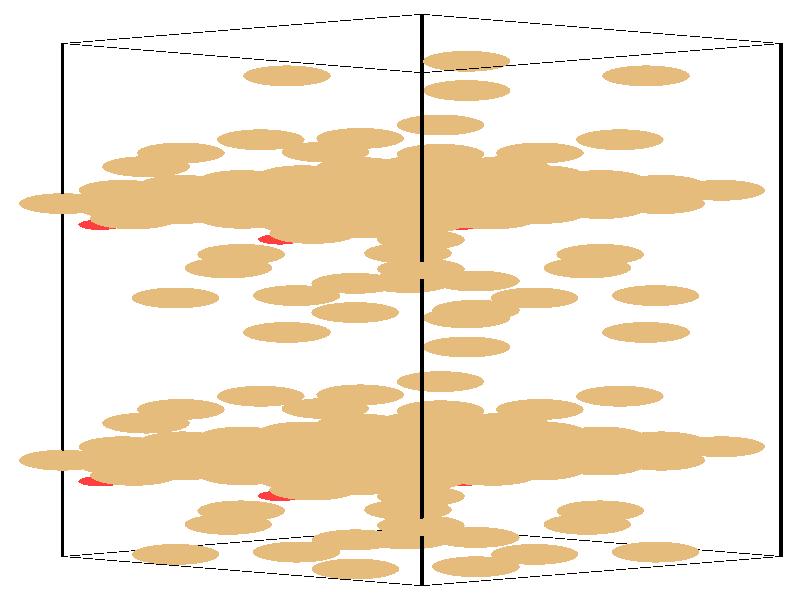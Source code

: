 #include "colors.inc"
#include "finish.inc"

global_settings {assumed_gamma 1 max_trace_level 6}
background {color White}
camera {orthographic
  right -24.13*x up 76.08*y
  direction 1.00*z
  location <0,0,50.00> look_at <0,0,0>}
light_source {<  2.00,   3.00,  40.00> color White
  area_light <0.70, 0, 0>, <0, 0.70, 0>, 3, 3
  adaptive 1 jitter}

#declare simple = finish {phong 0.7}
#declare pale = finish {ambient .5 diffuse .85 roughness .001 specular 0.200 }
#declare intermediate = finish {ambient 0.3 diffuse 0.6 specular 0.10 roughness 0.04 }
#declare vmd = finish {ambient .0 diffuse .65 phong 0.1 phong_size 40. specular 0.500 }
#declare jmol = finish {ambient .2 diffuse .6 specular 1 roughness .001 metallic}
#declare ase2 = finish {ambient 0.05 brilliance 3 diffuse 0.6 metallic specular 0.70 roughness 0.04 reflection 0.15}
#declare ase3 = finish {ambient .15 brilliance 2 diffuse .6 metallic specular 1. roughness .001 reflection .0}
#declare glass = finish {ambient .05 diffuse .3 specular 1. roughness .001}
#declare glass2 = finish {ambient .0 diffuse .3 specular 1. reflection .25 roughness .001}
#declare Rcell = 0.050;
#declare Rbond = 0.100;

#macro atom(LOC, R, COL, TRANS, FIN)
  sphere{LOC, R texture{pigment{color COL transmit TRANS} finish{FIN}}}
#end
#macro constrain(LOC, R, COL, TRANS FIN)
union{torus{R, Rcell rotate 45*z texture{pigment{color COL transmit TRANS} finish{FIN}}}
      torus{R, Rcell rotate -45*z texture{pigment{color COL transmit TRANS} finish{FIN}}}
      translate LOC}
#end

cylinder {<-10.17, -32.52, -33.83>, <  0.66, -36.23, -23.65>, Rcell pigment {Black}}
cylinder {<  0.66, -28.82, -44.00>, < 11.49, -32.52, -33.83>, Rcell pigment {Black}}
cylinder {<  0.66,  36.23, -20.33>, < 11.49,  32.52, -10.15>, Rcell pigment {Black}}
cylinder {<-10.17,  32.52, -10.15>, <  0.66,  28.82,   0.03>, Rcell pigment {Black}}
cylinder {<-10.17, -32.52, -33.83>, <  0.66, -28.82, -44.00>, Rcell pigment {Black}}
cylinder {<  0.66, -36.23, -23.65>, < 11.49, -32.52, -33.83>, Rcell pigment {Black}}
cylinder {<  0.66,  28.82,   0.03>, < 11.49,  32.52, -10.15>, Rcell pigment {Black}}
cylinder {<-10.17,  32.52, -10.15>, <  0.66,  36.23, -20.33>, Rcell pigment {Black}}
cylinder {<-10.17, -32.52, -33.83>, <-10.17,  32.52, -10.15>, Rcell pigment {Black}}
cylinder {<  0.66, -36.23, -23.65>, <  0.66,  28.82,   0.03>, Rcell pigment {Black}}
cylinder {< 11.49, -32.52, -33.83>, < 11.49,  32.52, -10.15>, Rcell pigment {Black}}
cylinder {<  0.66, -28.82, -44.00>, <  0.66,  36.23, -20.33>, Rcell pigment {Black}}
atom(<-10.17, -20.31, -29.38>, 1.32, rgb <0.78, 0.50, 0.20>, 0.0, ase3) // #0 
atom(< -8.37, -20.92, -27.68>, 1.32, rgb <0.78, 0.50, 0.20>, 0.0, ase3) // #1 
atom(< -6.56, -21.54, -25.99>, 1.32, rgb <0.78, 0.50, 0.20>, 0.0, ase3) // #2 
atom(< -8.37, -19.69, -31.08>, 1.32, rgb <0.78, 0.50, 0.20>, 0.0, ase3) // #3 
atom(< -6.56, -20.31, -29.38>, 1.32, rgb <0.78, 0.50, 0.20>, 0.0, ase3) // #4 
atom(< -4.76, -20.92, -27.68>, 1.32, rgb <0.78, 0.50, 0.20>, 0.0, ase3) // #5 
atom(< -6.56, -19.07, -32.77>, 1.32, rgb <0.78, 0.50, 0.20>, 0.0, ase3) // #6 
atom(< -4.76, -19.69, -31.08>, 1.32, rgb <0.78, 0.50, 0.20>, 0.0, ase3) // #7 
atom(< -2.95, -20.31, -29.38>, 1.32, rgb <0.78, 0.50, 0.20>, 0.0, ase3) // #8 
atom(< -8.37, -18.61, -28.76>, 1.32, rgb <0.78, 0.50, 0.20>, 0.0, ase3) // #9 
atom(< -6.56, -19.23, -27.07>, 1.32, rgb <0.78, 0.50, 0.20>, 0.0, ase3) // #10 
atom(< -4.76, -19.85, -25.37>, 1.32, rgb <0.78, 0.50, 0.20>, 0.0, ase3) // #11 
atom(< -6.56, -17.99, -30.46>, 1.32, rgb <0.78, 0.50, 0.20>, 0.0, ase3) // #12 
atom(< -4.76, -18.61, -28.76>, 1.32, rgb <0.78, 0.50, 0.20>, 0.0, ase3) // #13 
atom(< -2.95, -19.23, -27.07>, 1.32, rgb <0.78, 0.50, 0.20>, 0.0, ase3) // #14 
atom(< -4.76, -17.38, -32.15>, 1.32, rgb <0.78, 0.50, 0.20>, 0.0, ase3) // #15 
atom(< -2.95, -17.99, -30.46>, 1.32, rgb <0.78, 0.50, 0.20>, 0.0, ase3) // #16 
atom(< -1.14, -18.61, -28.76>, 1.32, rgb <0.78, 0.50, 0.20>, 0.0, ase3) // #17 
atom(<  4.22, -13.88, -27.45>, 1.32, rgb <0.78, 0.50, 0.20>, 0.0, ase3) // #18 
atom(<  2.29,  -1.30, -17.88>, 1.32, rgb <0.78, 0.50, 0.20>, 0.0, ase3) // #19 
atom(< -2.25, -17.47, -20.21>, 1.32, rgb <0.78, 0.50, 0.20>, 0.0, ase3) // #20 
atom(< -4.20, -12.20, -25.76>, 1.32, rgb <0.78, 0.50, 0.20>, 0.0, ase3) // #21 
atom(<  0.63,   3.93,  -9.67>, 1.32, rgb <0.78, 0.50, 0.20>, 0.0, ase3) // #22 
atom(< -2.62,   8.44, -13.35>, 1.32, rgb <0.78, 0.50, 0.20>, 0.0, ase3) // #23 
atom(<  2.01,  -5.96, -21.64>, 1.32, rgb <0.78, 0.50, 0.20>, 0.0, ase3) // #24 
atom(< -5.18,   4.07, -17.76>, 1.32, rgb <0.78, 0.50, 0.20>, 0.0, ase3) // #25 
atom(< -1.35,  -1.59, -17.20>, 1.32, rgb <0.78, 0.50, 0.20>, 0.0, ase3) // #26 
atom(< -3.62,  11.39, -24.70>, 0.66, rgb <1.00, 0.05, 0.05>, 0.0, ase3) // #27 
atom(< -0.33, -21.40, -28.08>, 0.76, rgb <0.56, 0.56, 0.56>, 0.0, ase3) // #28 
atom(<-10.17,  12.22, -17.54>, 1.32, rgb <0.78, 0.50, 0.20>, 0.0, ase3) // #29 
atom(< -8.37,  11.60, -15.85>, 1.32, rgb <0.78, 0.50, 0.20>, 0.0, ase3) // #30 
atom(< -6.56,  10.98, -14.15>, 1.32, rgb <0.78, 0.50, 0.20>, 0.0, ase3) // #31 
atom(< -8.37,  12.83, -19.24>, 1.32, rgb <0.78, 0.50, 0.20>, 0.0, ase3) // #32 
atom(< -6.56,  12.22, -17.54>, 1.32, rgb <0.78, 0.50, 0.20>, 0.0, ase3) // #33 
atom(< -4.76,  11.60, -15.85>, 1.32, rgb <0.78, 0.50, 0.20>, 0.0, ase3) // #34 
atom(< -6.56,  13.45, -20.93>, 1.32, rgb <0.78, 0.50, 0.20>, 0.0, ase3) // #35 
atom(< -4.76,  12.83, -19.24>, 1.32, rgb <0.78, 0.50, 0.20>, 0.0, ase3) // #36 
atom(< -2.95,  12.22, -17.54>, 1.32, rgb <0.78, 0.50, 0.20>, 0.0, ase3) // #37 
atom(< -8.37,  13.91, -16.92>, 1.32, rgb <0.78, 0.50, 0.20>, 0.0, ase3) // #38 
atom(< -6.56,  13.29, -15.23>, 1.32, rgb <0.78, 0.50, 0.20>, 0.0, ase3) // #39 
atom(< -4.76,  12.68, -13.53>, 1.32, rgb <0.78, 0.50, 0.20>, 0.0, ase3) // #40 
atom(< -6.56,  14.53, -18.62>, 1.32, rgb <0.78, 0.50, 0.20>, 0.0, ase3) // #41 
atom(< -4.76,  13.91, -16.92>, 1.32, rgb <0.78, 0.50, 0.20>, 0.0, ase3) // #42 
atom(< -2.95,  13.29, -15.23>, 1.32, rgb <0.78, 0.50, 0.20>, 0.0, ase3) // #43 
atom(< -4.76,  15.15, -20.32>, 1.32, rgb <0.78, 0.50, 0.20>, 0.0, ase3) // #44 
atom(< -2.95,  14.53, -18.62>, 1.32, rgb <0.78, 0.50, 0.20>, 0.0, ase3) // #45 
atom(< -1.14,  13.91, -16.92>, 1.32, rgb <0.78, 0.50, 0.20>, 0.0, ase3) // #46 
atom(<  4.22,  18.64, -15.61>, 1.32, rgb <0.78, 0.50, 0.20>, 0.0, ase3) // #47 
atom(<  2.29, -33.82, -29.71>, 1.32, rgb <0.78, 0.50, 0.20>, 0.0, ase3) // #48 
atom(< -2.25,  15.06,  -8.37>, 1.32, rgb <0.78, 0.50, 0.20>, 0.0, ase3) // #49 
atom(< -4.20,  20.32, -13.92>, 1.32, rgb <0.78, 0.50, 0.20>, 0.0, ase3) // #50 
atom(<  0.63, -28.60, -21.50>, 1.32, rgb <0.78, 0.50, 0.20>, 0.0, ase3) // #51 
atom(< -2.62, -24.09, -25.18>, 1.32, rgb <0.78, 0.50, 0.20>, 0.0, ase3) // #52 
atom(<  2.01,  26.56,  -9.80>, 1.32, rgb <0.78, 0.50, 0.20>, 0.0, ase3) // #53 
atom(< -5.18, -28.45, -29.60>, 1.32, rgb <0.78, 0.50, 0.20>, 0.0, ase3) // #54 
atom(< -1.35, -34.11, -29.04>, 1.32, rgb <0.78, 0.50, 0.20>, 0.0, ase3) // #55 
atom(< -3.62, -21.13, -36.54>, 0.66, rgb <1.00, 0.05, 0.05>, 0.0, ase3) // #56 
atom(< -0.33,  11.12, -16.24>, 0.76, rgb <0.56, 0.56, 0.56>, 0.0, ase3) // #57 
atom(< -4.76, -18.45, -34.47>, 1.32, rgb <0.78, 0.50, 0.20>, 0.0, ase3) // #58 
atom(< -2.95, -19.07, -32.77>, 1.32, rgb <0.78, 0.50, 0.20>, 0.0, ase3) // #59 
atom(< -1.15, -19.69, -31.08>, 1.32, rgb <0.78, 0.50, 0.20>, 0.0, ase3) // #60 
atom(< -2.95, -17.84, -36.16>, 1.32, rgb <0.78, 0.50, 0.20>, 0.0, ase3) // #61 
atom(< -1.15, -18.45, -34.47>, 1.32, rgb <0.78, 0.50, 0.20>, 0.0, ase3) // #62 
atom(<  0.66, -19.07, -32.77>, 1.32, rgb <0.78, 0.50, 0.20>, 0.0, ase3) // #63 
atom(< -1.15, -17.22, -37.86>, 1.32, rgb <0.78, 0.50, 0.20>, 0.0, ase3) // #64 
atom(<  0.66, -17.84, -36.16>, 1.32, rgb <0.78, 0.50, 0.20>, 0.0, ase3) // #65 
atom(<  2.46, -18.45, -34.47>, 1.32, rgb <0.78, 0.50, 0.20>, 0.0, ase3) // #66 
atom(< -2.95, -16.76, -33.85>, 1.32, rgb <0.78, 0.50, 0.20>, 0.0, ase3) // #67 
atom(< -1.15, -17.38, -32.15>, 1.32, rgb <0.78, 0.50, 0.20>, 0.0, ase3) // #68 
atom(<  0.66, -17.99, -30.46>, 1.32, rgb <0.78, 0.50, 0.20>, 0.0, ase3) // #69 
atom(< -1.15, -16.14, -35.55>, 1.32, rgb <0.78, 0.50, 0.20>, 0.0, ase3) // #70 
atom(<  0.66, -16.76, -33.85>, 1.32, rgb <0.78, 0.50, 0.20>, 0.0, ase3) // #71 
atom(<  2.46, -17.38, -32.15>, 1.32, rgb <0.78, 0.50, 0.20>, 0.0, ase3) // #72 
atom(<  0.66, -15.52, -37.24>, 1.32, rgb <0.78, 0.50, 0.20>, 0.0, ase3) // #73 
atom(<  2.46, -16.14, -35.55>, 1.32, rgb <0.78, 0.50, 0.20>, 0.0, ase3) // #74 
atom(<  4.27, -16.76, -33.85>, 1.32, rgb <0.78, 0.50, 0.20>, 0.0, ase3) // #75 
atom(< -1.20, -15.74, -22.36>, 1.32, rgb <0.78, 0.50, 0.20>, 0.0, ase3) // #76 
atom(<  7.71,   0.56, -22.96>, 1.32, rgb <0.78, 0.50, 0.20>, 0.0, ase3) // #77 
atom(<  3.17, -15.61, -25.30>, 1.32, rgb <0.78, 0.50, 0.20>, 0.0, ase3) // #78 
atom(<  1.22, -10.35, -30.85>, 1.32, rgb <0.78, 0.50, 0.20>, 0.0, ase3) // #79 
atom(<  6.04,   5.78, -14.76>, 1.32, rgb <0.78, 0.50, 0.20>, 0.0, ase3) // #80 
atom(<  2.80,  10.29, -18.44>, 1.32, rgb <0.78, 0.50, 0.20>, 0.0, ase3) // #81 
atom(<  7.42,  -4.11, -26.72>, 1.32, rgb <0.78, 0.50, 0.20>, 0.0, ase3) // #82 
atom(<  0.24,   5.93, -22.85>, 1.32, rgb <0.78, 0.50, 0.20>, 0.0, ase3) // #83 
atom(<  4.06,   0.26, -22.29>, 1.32, rgb <0.78, 0.50, 0.20>, 0.0, ase3) // #84 
atom(< -9.04,   9.54, -19.61>, 0.66, rgb <1.00, 0.05, 0.05>, 0.0, ase3) // #85 
atom(<  5.09, -19.55, -33.17>, 0.76, rgb <0.56, 0.56, 0.56>, 0.0, ase3) // #86 
atom(< -4.76,  14.07, -22.63>, 1.32, rgb <0.78, 0.50, 0.20>, 0.0, ase3) // #87 
atom(< -2.95,  13.45, -20.93>, 1.32, rgb <0.78, 0.50, 0.20>, 0.0, ase3) // #88 
atom(< -1.15,  12.83, -19.24>, 1.32, rgb <0.78, 0.50, 0.20>, 0.0, ase3) // #89 
atom(< -2.95,  14.69, -24.33>, 1.32, rgb <0.78, 0.50, 0.20>, 0.0, ase3) // #90 
atom(< -1.15,  14.07, -22.63>, 1.32, rgb <0.78, 0.50, 0.20>, 0.0, ase3) // #91 
atom(<  0.66,  13.45, -20.93>, 1.32, rgb <0.78, 0.50, 0.20>, 0.0, ase3) // #92 
atom(< -1.15,  15.30, -26.02>, 1.32, rgb <0.78, 0.50, 0.20>, 0.0, ase3) // #93 
atom(<  0.66,  14.69, -24.33>, 1.32, rgb <0.78, 0.50, 0.20>, 0.0, ase3) // #94 
atom(<  2.46,  14.07, -22.63>, 1.32, rgb <0.78, 0.50, 0.20>, 0.0, ase3) // #95 
atom(< -2.95,  15.76, -22.01>, 1.32, rgb <0.78, 0.50, 0.20>, 0.0, ase3) // #96 
atom(< -1.15,  15.15, -20.32>, 1.32, rgb <0.78, 0.50, 0.20>, 0.0, ase3) // #97 
atom(<  0.66,  14.53, -18.62>, 1.32, rgb <0.78, 0.50, 0.20>, 0.0, ase3) // #98 
atom(< -1.15,  16.38, -23.71>, 1.32, rgb <0.78, 0.50, 0.20>, 0.0, ase3) // #99 
atom(<  0.66,  15.76, -22.01>, 1.32, rgb <0.78, 0.50, 0.20>, 0.0, ase3) // #100 
atom(<  2.46,  15.15, -20.32>, 1.32, rgb <0.78, 0.50, 0.20>, 0.0, ase3) // #101 
atom(<  0.66,  17.00, -25.41>, 1.32, rgb <0.78, 0.50, 0.20>, 0.0, ase3) // #102 
atom(<  2.46,  16.38, -23.71>, 1.32, rgb <0.78, 0.50, 0.20>, 0.0, ase3) // #103 
atom(<  4.27,  15.76, -22.01>, 1.32, rgb <0.78, 0.50, 0.20>, 0.0, ase3) // #104 
atom(< -1.20,  16.79, -10.52>, 1.32, rgb <0.78, 0.50, 0.20>, 0.0, ase3) // #105 
atom(<  7.71, -31.97, -34.80>, 1.32, rgb <0.78, 0.50, 0.20>, 0.0, ase3) // #106 
atom(<  3.17,  16.91, -13.46>, 1.32, rgb <0.78, 0.50, 0.20>, 0.0, ase3) // #107 
atom(<  1.22,  22.18, -19.01>, 1.32, rgb <0.78, 0.50, 0.20>, 0.0, ase3) // #108 
atom(<  6.04, -26.74, -26.59>, 1.32, rgb <0.78, 0.50, 0.20>, 0.0, ase3) // #109 
atom(<  2.80, -22.23, -30.27>, 1.32, rgb <0.78, 0.50, 0.20>, 0.0, ase3) // #110 
atom(<  7.42,  28.42, -14.89>, 1.32, rgb <0.78, 0.50, 0.20>, 0.0, ase3) // #111 
atom(<  0.24, -26.60, -34.69>, 1.32, rgb <0.78, 0.50, 0.20>, 0.0, ase3) // #112 
atom(<  4.06, -32.26, -34.12>, 1.32, rgb <0.78, 0.50, 0.20>, 0.0, ase3) // #113 
atom(< -9.04, -22.98, -31.45>, 0.66, rgb <1.00, 0.05, 0.05>, 0.0, ase3) // #114 
atom(<  5.09,  12.97, -21.33>, 0.76, rgb <0.56, 0.56, 0.56>, 0.0, ase3) // #115 
atom(< -4.76, -22.16, -24.29>, 1.32, rgb <0.78, 0.50, 0.20>, 0.0, ase3) // #116 
atom(< -2.95, -22.78, -22.59>, 1.32, rgb <0.78, 0.50, 0.20>, 0.0, ase3) // #117 
atom(< -1.14, -23.39, -20.90>, 1.32, rgb <0.78, 0.50, 0.20>, 0.0, ase3) // #118 
atom(< -2.95, -21.54, -25.99>, 1.32, rgb <0.78, 0.50, 0.20>, 0.0, ase3) // #119 
atom(< -1.15, -22.16, -24.29>, 1.32, rgb <0.78, 0.50, 0.20>, 0.0, ase3) // #120 
atom(<  0.66, -22.78, -22.59>, 1.32, rgb <0.78, 0.50, 0.20>, 0.0, ase3) // #121 
atom(< -1.15, -20.92, -27.68>, 1.32, rgb <0.78, 0.50, 0.20>, 0.0, ase3) // #122 
atom(<  0.66, -21.54, -25.99>, 1.32, rgb <0.78, 0.50, 0.20>, 0.0, ase3) // #123 
atom(<  2.46, -22.16, -24.29>, 1.32, rgb <0.78, 0.50, 0.20>, 0.0, ase3) // #124 
atom(< -2.95, -20.46, -23.67>, 1.32, rgb <0.78, 0.50, 0.20>, 0.0, ase3) // #125 
atom(< -1.15, -21.08, -21.98>, 1.32, rgb <0.78, 0.50, 0.20>, 0.0, ase3) // #126 
atom(<  0.66, -21.70, -20.28>, 1.32, rgb <0.78, 0.50, 0.20>, 0.0, ase3) // #127 
atom(< -1.15, -19.85, -25.37>, 1.32, rgb <0.78, 0.50, 0.20>, 0.0, ase3) // #128 
atom(<  0.66, -20.46, -23.67>, 1.32, rgb <0.78, 0.50, 0.20>, 0.0, ase3) // #129 
atom(<  2.46, -21.08, -21.98>, 1.32, rgb <0.78, 0.50, 0.20>, 0.0, ase3) // #130 
atom(<  0.66, -19.23, -27.07>, 1.32, rgb <0.78, 0.50, 0.20>, 0.0, ase3) // #131 
atom(<  2.46, -19.85, -25.37>, 1.32, rgb <0.78, 0.50, 0.20>, 0.0, ase3) // #132 
atom(<  4.27, -20.46, -23.67>, 1.32, rgb <0.78, 0.50, 0.20>, 0.0, ase3) // #133 
atom(< -1.20, -12.03, -32.54>, 1.32, rgb <0.78, 0.50, 0.20>, 0.0, ase3) // #134 
atom(< -3.12,   0.56, -22.96>, 1.32, rgb <0.78, 0.50, 0.20>, 0.0, ase3) // #135 
atom(< -7.66, -15.61, -25.30>, 1.32, rgb <0.78, 0.50, 0.20>, 0.0, ase3) // #136 
atom(<  1.22, -14.05, -20.67>, 1.32, rgb <0.78, 0.50, 0.20>, 0.0, ase3) // #137 
atom(< -4.79,   5.78, -14.76>, 1.32, rgb <0.78, 0.50, 0.20>, 0.0, ase3) // #138 
atom(< -8.03,  10.29, -18.44>, 1.32, rgb <0.78, 0.50, 0.20>, 0.0, ase3) // #139 
atom(< -3.41,  -4.11, -26.72>, 1.32, rgb <0.78, 0.50, 0.20>, 0.0, ase3) // #140 
atom(<  0.24,   2.22, -12.67>, 1.32, rgb <0.78, 0.50, 0.20>, 0.0, ase3) // #141 
atom(< -6.77,   0.26, -22.29>, 1.32, rgb <0.78, 0.50, 0.20>, 0.0, ase3) // #142 
atom(<  1.79,   9.54, -19.61>, 0.66, rgb <1.00, 0.05, 0.05>, 0.0, ase3) // #143 
atom(< -5.74, -19.55, -33.17>, 0.76, rgb <0.56, 0.56, 0.56>, 0.0, ase3) // #144 
atom(< -4.76,  10.36, -12.45>, 1.32, rgb <0.78, 0.50, 0.20>, 0.0, ase3) // #145 
atom(< -2.95,   9.75, -10.76>, 1.32, rgb <0.78, 0.50, 0.20>, 0.0, ase3) // #146 
atom(< -1.14,   9.13,  -9.06>, 1.32, rgb <0.78, 0.50, 0.20>, 0.0, ase3) // #147 
atom(< -2.95,  10.98, -14.15>, 1.32, rgb <0.78, 0.50, 0.20>, 0.0, ase3) // #148 
atom(< -1.15,  10.36, -12.45>, 1.32, rgb <0.78, 0.50, 0.20>, 0.0, ase3) // #149 
atom(<  0.66,   9.75, -10.76>, 1.32, rgb <0.78, 0.50, 0.20>, 0.0, ase3) // #150 
atom(< -1.15,  11.60, -15.85>, 1.32, rgb <0.78, 0.50, 0.20>, 0.0, ase3) // #151 
atom(<  0.66,  10.98, -14.15>, 1.32, rgb <0.78, 0.50, 0.20>, 0.0, ase3) // #152 
atom(<  2.46,  10.36, -12.45>, 1.32, rgb <0.78, 0.50, 0.20>, 0.0, ase3) // #153 
atom(< -2.95,  12.06, -11.84>, 1.32, rgb <0.78, 0.50, 0.20>, 0.0, ase3) // #154 
atom(< -1.15,  11.44, -10.14>, 1.32, rgb <0.78, 0.50, 0.20>, 0.0, ase3) // #155 
atom(<  0.66,  10.83,  -8.44>, 1.32, rgb <0.78, 0.50, 0.20>, 0.0, ase3) // #156 
atom(< -1.15,  12.68, -13.53>, 1.32, rgb <0.78, 0.50, 0.20>, 0.0, ase3) // #157 
atom(<  0.66,  12.06, -11.84>, 1.32, rgb <0.78, 0.50, 0.20>, 0.0, ase3) // #158 
atom(<  2.46,  11.44, -10.14>, 1.32, rgb <0.78, 0.50, 0.20>, 0.0, ase3) // #159 
atom(<  0.66,  13.29, -15.23>, 1.32, rgb <0.78, 0.50, 0.20>, 0.0, ase3) // #160 
atom(<  2.46,  12.68, -13.53>, 1.32, rgb <0.78, 0.50, 0.20>, 0.0, ase3) // #161 
atom(<  4.27,  12.06, -11.84>, 1.32, rgb <0.78, 0.50, 0.20>, 0.0, ase3) // #162 
atom(< -1.20,  20.49, -20.70>, 1.32, rgb <0.78, 0.50, 0.20>, 0.0, ase3) // #163 
atom(< -3.12, -31.97, -34.80>, 1.32, rgb <0.78, 0.50, 0.20>, 0.0, ase3) // #164 
atom(< -7.66,  16.91, -13.46>, 1.32, rgb <0.78, 0.50, 0.20>, 0.0, ase3) // #165 
atom(<  1.22,  18.47,  -8.83>, 1.32, rgb <0.78, 0.50, 0.20>, 0.0, ase3) // #166 
atom(< -4.79, -26.74, -26.59>, 1.32, rgb <0.78, 0.50, 0.20>, 0.0, ase3) // #167 
atom(< -8.03, -22.23, -30.27>, 1.32, rgb <0.78, 0.50, 0.20>, 0.0, ase3) // #168 
atom(< -3.41,  28.42, -14.89>, 1.32, rgb <0.78, 0.50, 0.20>, 0.0, ase3) // #169 
atom(<  0.24, -30.30, -24.51>, 1.32, rgb <0.78, 0.50, 0.20>, 0.0, ase3) // #170 
atom(< -6.77, -32.26, -34.12>, 1.32, rgb <0.78, 0.50, 0.20>, 0.0, ase3) // #171 
atom(<  1.79, -22.98, -31.45>, 0.66, rgb <1.00, 0.05, 0.05>, 0.0, ase3) // #172 
atom(< -5.74,  12.97, -21.33>, 0.76, rgb <0.56, 0.56, 0.56>, 0.0, ase3) // #173 
atom(<  0.66, -20.31, -29.38>, 1.32, rgb <0.78, 0.50, 0.20>, 0.0, ase3) // #174 
atom(<  2.46, -20.92, -27.68>, 1.32, rgb <0.78, 0.50, 0.20>, 0.0, ase3) // #175 
atom(<  4.27, -21.54, -25.99>, 1.32, rgb <0.78, 0.50, 0.20>, 0.0, ase3) // #176 
atom(<  2.46, -19.69, -31.08>, 1.32, rgb <0.78, 0.50, 0.20>, 0.0, ase3) // #177 
atom(<  4.27, -20.31, -29.38>, 1.32, rgb <0.78, 0.50, 0.20>, 0.0, ase3) // #178 
atom(<  6.07, -20.92, -27.68>, 1.32, rgb <0.78, 0.50, 0.20>, 0.0, ase3) // #179 
atom(<  4.27, -19.07, -32.77>, 1.32, rgb <0.78, 0.50, 0.20>, 0.0, ase3) // #180 
atom(<  6.07, -19.69, -31.08>, 1.32, rgb <0.78, 0.50, 0.20>, 0.0, ase3) // #181 
atom(<  7.88, -20.31, -29.38>, 1.32, rgb <0.78, 0.50, 0.20>, 0.0, ase3) // #182 
atom(<  2.46, -18.61, -28.76>, 1.32, rgb <0.78, 0.50, 0.20>, 0.0, ase3) // #183 
atom(<  4.27, -19.23, -27.07>, 1.32, rgb <0.78, 0.50, 0.20>, 0.0, ase3) // #184 
atom(<  6.07, -19.85, -25.37>, 1.32, rgb <0.78, 0.50, 0.20>, 0.0, ase3) // #185 
atom(<  4.27, -17.99, -30.46>, 1.32, rgb <0.78, 0.50, 0.20>, 0.0, ase3) // #186 
atom(<  6.07, -18.61, -28.76>, 1.32, rgb <0.78, 0.50, 0.20>, 0.0, ase3) // #187 
atom(<  7.88, -19.23, -27.07>, 1.32, rgb <0.78, 0.50, 0.20>, 0.0, ase3) // #188 
atom(<  6.07, -17.38, -32.15>, 1.32, rgb <0.78, 0.50, 0.20>, 0.0, ase3) // #189 
atom(<  7.88, -17.99, -30.46>, 1.32, rgb <0.78, 0.50, 0.20>, 0.0, ase3) // #190 
atom(<  9.69, -18.61, -28.76>, 1.32, rgb <0.78, 0.50, 0.20>, 0.0, ase3) // #191 
atom(< -6.61, -13.88, -27.45>, 1.32, rgb <0.78, 0.50, 0.20>, 0.0, ase3) // #192 
atom(<  2.29,   2.41, -28.05>, 1.32, rgb <0.78, 0.50, 0.20>, 0.0, ase3) // #193 
atom(< -2.25, -13.76, -30.39>, 1.32, rgb <0.78, 0.50, 0.20>, 0.0, ase3) // #194 
atom(<  6.63, -12.20, -25.76>, 1.32, rgb <0.78, 0.50, 0.20>, 0.0, ase3) // #195 
atom(<  0.63,   7.63, -19.84>, 1.32, rgb <0.78, 0.50, 0.20>, 0.0, ase3) // #196 
atom(< -2.62,  12.14, -23.52>, 1.32, rgb <0.78, 0.50, 0.20>, 0.0, ase3) // #197 
atom(<  2.01,  -2.26, -31.81>, 1.32, rgb <0.78, 0.50, 0.20>, 0.0, ase3) // #198 
atom(<  5.65,   4.07, -17.76>, 1.32, rgb <0.78, 0.50, 0.20>, 0.0, ase3) // #199 
atom(< -1.35,   2.11, -27.37>, 1.32, rgb <0.78, 0.50, 0.20>, 0.0, ase3) // #200 
atom(< -3.62,   7.69, -14.53>, 0.66, rgb <1.00, 0.05, 0.05>, 0.0, ase3) // #201 
atom(< -0.33, -17.70, -38.26>, 0.76, rgb <0.56, 0.56, 0.56>, 0.0, ase3) // #202 
atom(<  0.66,  12.22, -17.54>, 1.32, rgb <0.78, 0.50, 0.20>, 0.0, ase3) // #203 
atom(<  2.46,  11.60, -15.85>, 1.32, rgb <0.78, 0.50, 0.20>, 0.0, ase3) // #204 
atom(<  4.27,  10.98, -14.15>, 1.32, rgb <0.78, 0.50, 0.20>, 0.0, ase3) // #205 
atom(<  2.46,  12.83, -19.24>, 1.32, rgb <0.78, 0.50, 0.20>, 0.0, ase3) // #206 
atom(<  4.27,  12.22, -17.54>, 1.32, rgb <0.78, 0.50, 0.20>, 0.0, ase3) // #207 
atom(<  6.07,  11.60, -15.85>, 1.32, rgb <0.78, 0.50, 0.20>, 0.0, ase3) // #208 
atom(<  4.27,  13.45, -20.93>, 1.32, rgb <0.78, 0.50, 0.20>, 0.0, ase3) // #209 
atom(<  6.07,  12.83, -19.24>, 1.32, rgb <0.78, 0.50, 0.20>, 0.0, ase3) // #210 
atom(<  7.88,  12.22, -17.54>, 1.32, rgb <0.78, 0.50, 0.20>, 0.0, ase3) // #211 
atom(<  2.46,  13.91, -16.92>, 1.32, rgb <0.78, 0.50, 0.20>, 0.0, ase3) // #212 
atom(<  4.27,  13.29, -15.23>, 1.32, rgb <0.78, 0.50, 0.20>, 0.0, ase3) // #213 
atom(<  6.07,  12.68, -13.53>, 1.32, rgb <0.78, 0.50, 0.20>, 0.0, ase3) // #214 
atom(<  4.27,  14.53, -18.62>, 1.32, rgb <0.78, 0.50, 0.20>, 0.0, ase3) // #215 
atom(<  6.07,  13.91, -16.92>, 1.32, rgb <0.78, 0.50, 0.20>, 0.0, ase3) // #216 
atom(<  7.88,  13.29, -15.23>, 1.32, rgb <0.78, 0.50, 0.20>, 0.0, ase3) // #217 
atom(<  6.07,  15.15, -20.32>, 1.32, rgb <0.78, 0.50, 0.20>, 0.0, ase3) // #218 
atom(<  7.88,  14.53, -18.62>, 1.32, rgb <0.78, 0.50, 0.20>, 0.0, ase3) // #219 
atom(<  9.69,  13.91, -16.92>, 1.32, rgb <0.78, 0.50, 0.20>, 0.0, ase3) // #220 
atom(< -6.61,  18.64, -15.61>, 1.32, rgb <0.78, 0.50, 0.20>, 0.0, ase3) // #221 
atom(<  2.29, -30.11, -39.89>, 1.32, rgb <0.78, 0.50, 0.20>, 0.0, ase3) // #222 
atom(< -2.25,  18.76, -18.55>, 1.32, rgb <0.78, 0.50, 0.20>, 0.0, ase3) // #223 
atom(<  6.63,  20.32, -13.92>, 1.32, rgb <0.78, 0.50, 0.20>, 0.0, ase3) // #224 
atom(<  0.63, -24.89, -31.68>, 1.32, rgb <0.78, 0.50, 0.20>, 0.0, ase3) // #225 
atom(< -2.62, -20.38, -35.36>, 1.32, rgb <0.78, 0.50, 0.20>, 0.0, ase3) // #226 
atom(<  2.01,  30.27, -19.98>, 1.32, rgb <0.78, 0.50, 0.20>, 0.0, ase3) // #227 
atom(<  5.65, -28.45, -29.60>, 1.32, rgb <0.78, 0.50, 0.20>, 0.0, ase3) // #228 
atom(< -1.35, -30.41, -39.21>, 1.32, rgb <0.78, 0.50, 0.20>, 0.0, ase3) // #229 
atom(< -3.62, -24.83, -26.36>, 0.66, rgb <1.00, 0.05, 0.05>, 0.0, ase3) // #230 
atom(< -0.33,  14.83, -26.42>, 0.76, rgb <0.56, 0.56, 0.56>, 0.0, ase3) // #231 
